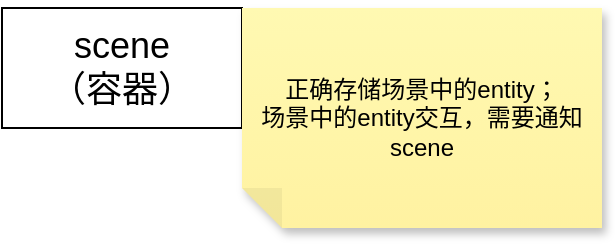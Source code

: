 <mxfile version="26.0.1">
  <diagram name="第 1 页" id="xkcvCvYSHueJZjlItUqr">
    <mxGraphModel dx="1034" dy="529" grid="1" gridSize="10" guides="1" tooltips="1" connect="1" arrows="1" fold="1" page="1" pageScale="1" pageWidth="827" pageHeight="1169" math="0" shadow="0">
      <root>
        <mxCell id="0" />
        <mxCell id="1" parent="0" />
        <mxCell id="0qVoOF7eVtYllXn2PhH6-1" value="&lt;font style=&quot;font-size: 18px;&quot;&gt;scene&lt;/font&gt;&lt;div&gt;&lt;font style=&quot;font-size: 18px;&quot;&gt;（容器）&lt;/font&gt;&lt;/div&gt;" style="rounded=0;whiteSpace=wrap;html=1;" vertex="1" parent="1">
          <mxGeometry x="180" y="140" width="120" height="60" as="geometry" />
        </mxCell>
        <mxCell id="0qVoOF7eVtYllXn2PhH6-2" value="正确存储场景中的entity；&lt;br&gt;场景中的entity交互，需要通知scene" style="shape=note;whiteSpace=wrap;html=1;backgroundOutline=1;fontColor=#000000;darkOpacity=0.05;fillColor=#FFF9B2;strokeColor=none;fillStyle=solid;direction=west;gradientDirection=north;gradientColor=#FFF2A1;shadow=1;size=20;pointerEvents=1;" vertex="1" parent="1">
          <mxGeometry x="300" y="140" width="180" height="110" as="geometry" />
        </mxCell>
      </root>
    </mxGraphModel>
  </diagram>
</mxfile>
